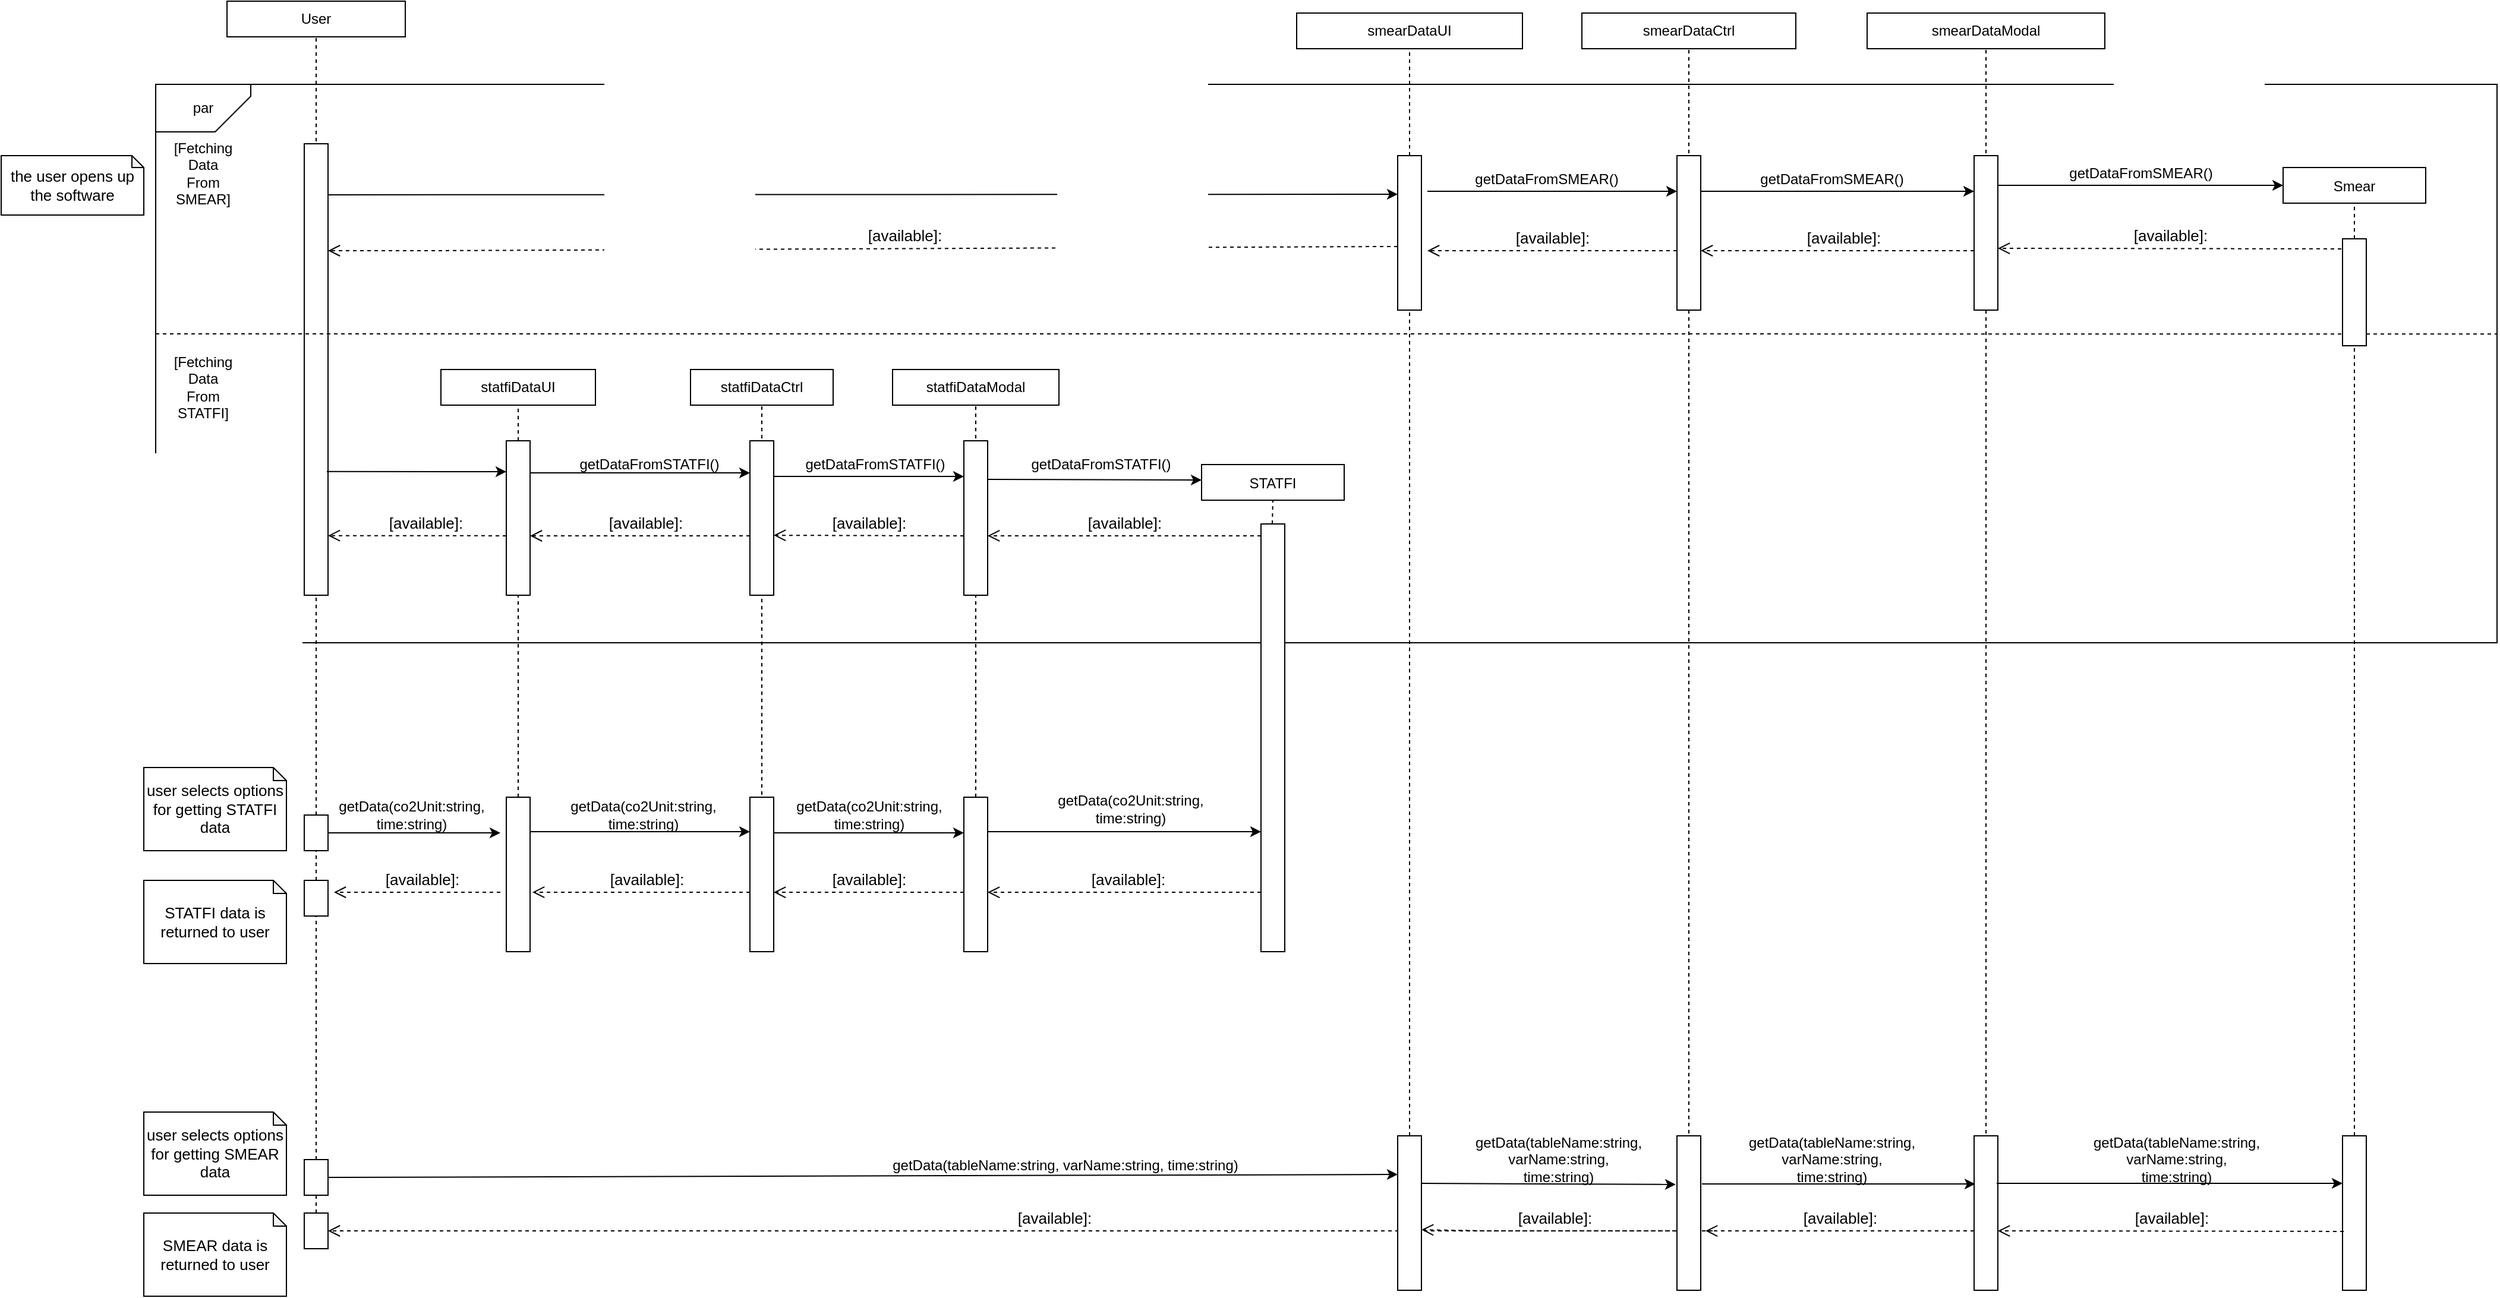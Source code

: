 <mxfile version="16.6.1" type="github">
  <diagram id="XduwSxE3LopDNXnJAMAh" name="Page-1">
    <mxGraphModel dx="1796" dy="1547" grid="1" gridSize="10" guides="1" tooltips="1" connect="1" arrows="1" fold="1" page="1" pageScale="1" pageWidth="850" pageHeight="1100" math="0" shadow="0">
      <root>
        <mxCell id="0" />
        <mxCell id="1" parent="0" />
        <mxCell id="K2plUtH_WGhE_T3_-bDJ-1" value="User" style="rounded=0;whiteSpace=wrap;html=1;" parent="1" vertex="1">
          <mxGeometry x="60" y="-260" width="150" height="30" as="geometry" />
        </mxCell>
        <mxCell id="K2plUtH_WGhE_T3_-bDJ-8" value="" style="endArrow=none;dashed=1;html=1;rounded=0;entryX=0.5;entryY=1;entryDx=0;entryDy=0;startArrow=none;" parent="1" target="K2plUtH_WGhE_T3_-bDJ-1" edge="1">
          <mxGeometry width="50" height="50" relative="1" as="geometry">
            <mxPoint x="135" y="170" as="sourcePoint" />
            <mxPoint x="360" y="240" as="targetPoint" />
          </mxGeometry>
        </mxCell>
        <mxCell id="K2plUtH_WGhE_T3_-bDJ-14" value="" style="endArrow=none;dashed=1;html=1;rounded=0;entryX=0.5;entryY=1;entryDx=0;entryDy=0;startArrow=none;" parent="1" source="K2plUtH_WGhE_T3_-bDJ-79" edge="1">
          <mxGeometry width="50" height="50" relative="1" as="geometry">
            <mxPoint x="135" y="480" as="sourcePoint" />
            <mxPoint x="135" y="190" as="targetPoint" />
          </mxGeometry>
        </mxCell>
        <mxCell id="K2plUtH_WGhE_T3_-bDJ-15" value="" style="group" parent="1" vertex="1" connectable="0">
          <mxGeometry x="220" y="-120" width="960" height="30" as="geometry" />
        </mxCell>
        <mxCell id="K2plUtH_WGhE_T3_-bDJ-16" value="" style="endArrow=classic;html=1;rounded=0;entryX=0;entryY=0.25;entryDx=0;entryDy=0;" parent="K2plUtH_WGhE_T3_-bDJ-15" edge="1" target="K2plUtH_WGhE_T3_-bDJ-10">
          <mxGeometry width="50" height="50" relative="1" as="geometry">
            <mxPoint x="-90" y="23" as="sourcePoint" />
            <mxPoint x="1072.941" y="20" as="targetPoint" />
          </mxGeometry>
        </mxCell>
        <mxCell id="K2plUtH_WGhE_T3_-bDJ-56" value="the user opens up the software" style="shape=note;whiteSpace=wrap;html=1;backgroundOutline=1;darkOpacity=0.05;fontSize=13;size=10;" parent="1" vertex="1">
          <mxGeometry x="-130" y="-130" width="120" height="50" as="geometry" />
        </mxCell>
        <mxCell id="K2plUtH_WGhE_T3_-bDJ-79" value="" style="rounded=0;whiteSpace=wrap;html=1;" parent="1" vertex="1">
          <mxGeometry x="125" y="-140" width="20" height="380" as="geometry" />
        </mxCell>
        <mxCell id="K2plUtH_WGhE_T3_-bDJ-80" value="" style="endArrow=none;dashed=1;html=1;rounded=0;entryX=0.5;entryY=1;entryDx=0;entryDy=0;startArrow=none;exitX=0.5;exitY=0;exitDx=0;exitDy=0;" parent="1" source="K2plUtH_WGhE_T3_-bDJ-121" target="K2plUtH_WGhE_T3_-bDJ-79" edge="1">
          <mxGeometry width="50" height="50" relative="1" as="geometry">
            <mxPoint x="135" y="320" as="sourcePoint" />
            <mxPoint x="135" y="190" as="targetPoint" />
          </mxGeometry>
        </mxCell>
        <mxCell id="K2plUtH_WGhE_T3_-bDJ-116" value="" style="rounded=0;whiteSpace=wrap;html=1;fillColor=none;strokeColor=default;" parent="1" vertex="1">
          <mxGeometry y="-190" width="1970" height="470" as="geometry" />
        </mxCell>
        <mxCell id="K2plUtH_WGhE_T3_-bDJ-117" value="" style="endArrow=none;dashed=1;html=1;rounded=0;entryX=1;entryY=0.447;entryDx=0;entryDy=0;entryPerimeter=0;" parent="1" target="K2plUtH_WGhE_T3_-bDJ-116" edge="1">
          <mxGeometry width="50" height="50" relative="1" as="geometry">
            <mxPoint y="20" as="sourcePoint" />
            <mxPoint x="1440" y="26" as="targetPoint" />
          </mxGeometry>
        </mxCell>
        <mxCell id="K2plUtH_WGhE_T3_-bDJ-118" value="par" style="shape=card;whiteSpace=wrap;html=1;fillColor=none;direction=west;" parent="1" vertex="1">
          <mxGeometry y="-190" width="80" height="40" as="geometry" />
        </mxCell>
        <mxCell id="K2plUtH_WGhE_T3_-bDJ-119" value="[Fetching&lt;br&gt;Data&lt;br&gt;From&lt;br&gt;SMEAR]" style="text;html=1;strokeColor=none;fillColor=none;align=center;verticalAlign=middle;whiteSpace=wrap;rounded=0;" parent="1" vertex="1">
          <mxGeometry x="10" y="-130" width="60" height="30" as="geometry" />
        </mxCell>
        <mxCell id="K2plUtH_WGhE_T3_-bDJ-120" value="[Fetching&lt;br&gt;Data&lt;br&gt;From&lt;br&gt;STATFI]" style="text;html=1;strokeColor=none;fillColor=none;align=center;verticalAlign=middle;whiteSpace=wrap;rounded=0;" parent="1" vertex="1">
          <mxGeometry x="10" y="50" width="60" height="30" as="geometry" />
        </mxCell>
        <mxCell id="K2plUtH_WGhE_T3_-bDJ-122" value="&lt;span style=&quot;font-size: 13px&quot;&gt;[available]:&lt;/span&gt;" style="html=1;verticalAlign=bottom;endArrow=open;dashed=1;endSize=8;rounded=0;exitX=0;exitY=0.588;exitDx=0;exitDy=0;exitPerimeter=0;" parent="1" edge="1" source="K2plUtH_WGhE_T3_-bDJ-10">
          <mxGeometry x="-0.077" relative="1" as="geometry">
            <mxPoint x="1040" y="-20" as="sourcePoint" />
            <mxPoint x="145" y="-50" as="targetPoint" />
            <Array as="points">
              <mxPoint x="230" y="-50" />
            </Array>
            <mxPoint as="offset" />
          </mxGeometry>
        </mxCell>
        <mxCell id="K2plUtH_WGhE_T3_-bDJ-125" value="&lt;span style=&quot;font-size: 13px&quot;&gt;[available]:&lt;/span&gt;" style="html=1;verticalAlign=bottom;endArrow=open;dashed=1;endSize=8;rounded=0;entryX=1;entryY=0.868;entryDx=0;entryDy=0;entryPerimeter=0;exitX=0;exitY=0.615;exitDx=0;exitDy=0;exitPerimeter=0;" parent="1" source="K2plUtH_WGhE_T3_-bDJ-89" edge="1" target="K2plUtH_WGhE_T3_-bDJ-79">
          <mxGeometry x="-0.095" relative="1" as="geometry">
            <mxPoint x="280" y="190" as="sourcePoint" />
            <mxPoint x="150" y="190" as="targetPoint" />
            <Array as="points" />
            <mxPoint as="offset" />
          </mxGeometry>
        </mxCell>
        <mxCell id="K2plUtH_WGhE_T3_-bDJ-184" value="user selects options for getting SMEAR data" style="shape=note;whiteSpace=wrap;html=1;backgroundOutline=1;darkOpacity=0.05;fontSize=13;size=11;" parent="1" vertex="1">
          <mxGeometry x="-10" y="675" width="120" height="70" as="geometry" />
        </mxCell>
        <mxCell id="K2plUtH_WGhE_T3_-bDJ-185" value="" style="rounded=0;whiteSpace=wrap;html=1;strokeColor=default;fillColor=none;" parent="1" vertex="1">
          <mxGeometry x="125" y="715" width="20" height="30" as="geometry" />
        </mxCell>
        <mxCell id="K2plUtH_WGhE_T3_-bDJ-186" value="getData(tableName:string, varName:string, time:string)" style="text;html=1;align=center;verticalAlign=middle;resizable=0;points=[];autosize=1;strokeColor=none;fillColor=none;" parent="1" vertex="1">
          <mxGeometry x="610" y="710" width="310" height="20" as="geometry" />
        </mxCell>
        <mxCell id="K2plUtH_WGhE_T3_-bDJ-201" value="&lt;span style=&quot;font-size: 13px&quot;&gt;[available]:&lt;/span&gt;" style="html=1;verticalAlign=bottom;endArrow=open;dashed=1;endSize=8;rounded=0;entryX=1;entryY=0.5;entryDx=0;entryDy=0;" parent="1" edge="1" target="K2plUtH_WGhE_T3_-bDJ-207">
          <mxGeometry x="-0.048" relative="1" as="geometry">
            <mxPoint x="1310" y="775" as="sourcePoint" />
            <mxPoint x="150" y="770" as="targetPoint" />
            <Array as="points" />
            <mxPoint as="offset" />
          </mxGeometry>
        </mxCell>
        <mxCell id="K2plUtH_WGhE_T3_-bDJ-206" value="" style="endArrow=classic;html=1;rounded=0;exitX=1;exitY=0.5;exitDx=0;exitDy=0;entryX=0;entryY=0.25;entryDx=0;entryDy=0;" parent="1" source="K2plUtH_WGhE_T3_-bDJ-185" edge="1" target="K2plUtH_WGhE_T3_-bDJ-198">
          <mxGeometry width="50" height="50" relative="1" as="geometry">
            <mxPoint x="440" y="730" as="sourcePoint" />
            <mxPoint x="1300" y="740" as="targetPoint" />
          </mxGeometry>
        </mxCell>
        <mxCell id="K2plUtH_WGhE_T3_-bDJ-207" value="" style="rounded=0;whiteSpace=wrap;html=1;strokeColor=default;fillColor=none;" parent="1" vertex="1">
          <mxGeometry x="125" y="760" width="20" height="30" as="geometry" />
        </mxCell>
        <mxCell id="K2plUtH_WGhE_T3_-bDJ-208" value="" style="endArrow=none;dashed=1;html=1;rounded=0;entryX=0.5;entryY=1;entryDx=0;entryDy=0;exitX=0.5;exitY=0;exitDx=0;exitDy=0;" parent="1" source="K2plUtH_WGhE_T3_-bDJ-207" target="K2plUtH_WGhE_T3_-bDJ-185" edge="1">
          <mxGeometry width="50" height="50" relative="1" as="geometry">
            <mxPoint x="420" y="820" as="sourcePoint" />
            <mxPoint x="470" y="770" as="targetPoint" />
          </mxGeometry>
        </mxCell>
        <mxCell id="K2plUtH_WGhE_T3_-bDJ-209" value="SMEAR data is returned to user" style="shape=note;whiteSpace=wrap;html=1;backgroundOutline=1;darkOpacity=0.05;fontSize=13;size=11;" parent="1" vertex="1">
          <mxGeometry x="-10" y="760" width="120" height="70" as="geometry" />
        </mxCell>
        <mxCell id="K2plUtH_WGhE_T3_-bDJ-57" value="user selects options for getting STATFI data" style="shape=note;whiteSpace=wrap;html=1;backgroundOutline=1;darkOpacity=0.05;fontSize=13;size=11;" parent="1" vertex="1">
          <mxGeometry x="-10" y="385" width="120" height="70" as="geometry" />
        </mxCell>
        <mxCell id="K2plUtH_WGhE_T3_-bDJ-121" value="" style="rounded=0;whiteSpace=wrap;html=1;strokeColor=default;fillColor=none;" parent="1" vertex="1">
          <mxGeometry x="125" y="425" width="20" height="30" as="geometry" />
        </mxCell>
        <mxCell id="K2plUtH_WGhE_T3_-bDJ-169" value="&lt;span style=&quot;font-size: 13px&quot;&gt;[available]:&lt;/span&gt;" style="html=1;verticalAlign=bottom;endArrow=open;dashed=1;endSize=8;rounded=0;" parent="1" edge="1">
          <mxGeometry x="-0.048" relative="1" as="geometry">
            <mxPoint x="290" y="490" as="sourcePoint" />
            <mxPoint x="150" y="490" as="targetPoint" />
            <Array as="points">
              <mxPoint x="223" y="490.05" />
            </Array>
            <mxPoint as="offset" />
          </mxGeometry>
        </mxCell>
        <mxCell id="K2plUtH_WGhE_T3_-bDJ-178" value="" style="endArrow=classic;html=1;rounded=0;exitX=1;exitY=0.5;exitDx=0;exitDy=0;" parent="1" source="K2plUtH_WGhE_T3_-bDJ-121" edge="1">
          <mxGeometry width="50" height="50" relative="1" as="geometry">
            <mxPoint x="440" y="450" as="sourcePoint" />
            <mxPoint x="290" y="440" as="targetPoint" />
          </mxGeometry>
        </mxCell>
        <mxCell id="K2plUtH_WGhE_T3_-bDJ-179" value="" style="rounded=0;whiteSpace=wrap;html=1;strokeColor=default;fillColor=none;" parent="1" vertex="1">
          <mxGeometry x="125" y="480" width="20" height="30" as="geometry" />
        </mxCell>
        <mxCell id="K2plUtH_WGhE_T3_-bDJ-180" value="" style="endArrow=none;dashed=1;html=1;rounded=0;entryX=0.5;entryY=1;entryDx=0;entryDy=0;exitX=0.5;exitY=0;exitDx=0;exitDy=0;" parent="1" source="K2plUtH_WGhE_T3_-bDJ-179" target="K2plUtH_WGhE_T3_-bDJ-121" edge="1">
          <mxGeometry width="50" height="50" relative="1" as="geometry">
            <mxPoint x="420" y="540" as="sourcePoint" />
            <mxPoint x="470" y="490" as="targetPoint" />
          </mxGeometry>
        </mxCell>
        <mxCell id="K2plUtH_WGhE_T3_-bDJ-181" value="STATFI data is returned to user" style="shape=note;whiteSpace=wrap;html=1;backgroundOutline=1;darkOpacity=0.05;fontSize=13;size=11;" parent="1" vertex="1">
          <mxGeometry x="-10" y="480" width="120" height="70" as="geometry" />
        </mxCell>
        <mxCell id="lmyk1vAzdVTI69mNU8-5-11" value="" style="endArrow=none;dashed=1;html=1;rounded=0;exitX=0.5;exitY=0;exitDx=0;exitDy=0;" edge="1" parent="1" source="lmyk1vAzdVTI69mNU8-5-10">
          <mxGeometry width="50" height="50" relative="1" as="geometry">
            <mxPoint x="2070" y="370" as="sourcePoint" />
            <mxPoint x="1850" y="30" as="targetPoint" />
          </mxGeometry>
        </mxCell>
        <mxCell id="K2plUtH_WGhE_T3_-bDJ-193" value="" style="endArrow=none;dashed=1;html=1;rounded=0;exitX=0.5;exitY=1;exitDx=0;exitDy=0;entryX=0.5;entryY=1;entryDx=0;entryDy=0;" parent="1" source="K2plUtH_WGhE_T3_-bDJ-194" target="K2plUtH_WGhE_T3_-bDJ-12" edge="1">
          <mxGeometry width="50" height="50" relative="1" as="geometry">
            <mxPoint x="1550" y="1140" as="sourcePoint" />
            <mxPoint x="1540" y="180" as="targetPoint" />
          </mxGeometry>
        </mxCell>
        <mxCell id="lmyk1vAzdVTI69mNU8-5-14" value="" style="endArrow=none;dashed=1;html=1;rounded=0;entryX=0.5;entryY=1;entryDx=0;entryDy=0;exitX=0.5;exitY=0;exitDx=0;exitDy=0;" edge="1" parent="1" source="K2plUtH_WGhE_T3_-bDJ-185" target="K2plUtH_WGhE_T3_-bDJ-179">
          <mxGeometry width="50" height="50" relative="1" as="geometry">
            <mxPoint x="360" y="670" as="sourcePoint" />
            <mxPoint x="410" y="620" as="targetPoint" />
          </mxGeometry>
        </mxCell>
        <mxCell id="K2plUtH_WGhE_T3_-bDJ-197" value="" style="endArrow=none;dashed=1;html=1;rounded=0;startArrow=none;entryX=0.5;entryY=1;entryDx=0;entryDy=0;" parent="1" source="K2plUtH_WGhE_T3_-bDJ-198" target="K2plUtH_WGhE_T3_-bDJ-10" edge="1">
          <mxGeometry width="50" height="50" relative="1" as="geometry">
            <mxPoint x="1315" y="1320" as="sourcePoint" />
            <mxPoint x="1320" y="30" as="targetPoint" />
          </mxGeometry>
        </mxCell>
        <mxCell id="K2plUtH_WGhE_T3_-bDJ-189" value="" style="endArrow=none;dashed=1;html=1;rounded=0;exitX=0.5;exitY=1;exitDx=0;exitDy=0;entryX=0.5;entryY=1;entryDx=0;entryDy=0;" parent="1" source="K2plUtH_WGhE_T3_-bDJ-190" target="K2plUtH_WGhE_T3_-bDJ-21" edge="1">
          <mxGeometry width="50" height="50" relative="1" as="geometry">
            <mxPoint x="1800" y="1210" as="sourcePoint" />
            <mxPoint x="1800" y="140" as="targetPoint" />
          </mxGeometry>
        </mxCell>
        <mxCell id="K2plUtH_WGhE_T3_-bDJ-103" value="" style="endArrow=classic;html=1;rounded=0;entryX=0;entryY=0.2;entryDx=0;entryDy=0;entryPerimeter=0;exitX=0.95;exitY=0.726;exitDx=0;exitDy=0;exitPerimeter=0;" parent="1" edge="1" target="K2plUtH_WGhE_T3_-bDJ-89" source="K2plUtH_WGhE_T3_-bDJ-79">
          <mxGeometry width="50" height="50" relative="1" as="geometry">
            <mxPoint x="150" y="137" as="sourcePoint" />
            <mxPoint x="290" y="140" as="targetPoint" />
          </mxGeometry>
        </mxCell>
        <mxCell id="K2plUtH_WGhE_T3_-bDJ-115" value="&lt;span style=&quot;font-size: 13px&quot;&gt;[available]:&lt;/span&gt;" style="html=1;verticalAlign=bottom;endArrow=open;dashed=1;endSize=8;rounded=0;entryX=1;entryY=0.615;entryDx=0;entryDy=0;entryPerimeter=0;" parent="1" edge="1" target="K2plUtH_WGhE_T3_-bDJ-93">
          <mxGeometry relative="1" as="geometry">
            <mxPoint x="930" y="190" as="sourcePoint" />
            <mxPoint x="850" y="190.0" as="targetPoint" />
            <Array as="points">
              <mxPoint x="880" y="190" />
            </Array>
          </mxGeometry>
        </mxCell>
        <mxCell id="K2plUtH_WGhE_T3_-bDJ-145" value="&lt;span style=&quot;font-size: 13px&quot;&gt;[available]:&lt;/span&gt;" style="html=1;verticalAlign=bottom;endArrow=open;dashed=1;endSize=8;rounded=0;entryX=1.1;entryY=0.615;entryDx=0;entryDy=0;entryPerimeter=0;" parent="1" target="K2plUtH_WGhE_T3_-bDJ-134" edge="1">
          <mxGeometry x="-0.048" relative="1" as="geometry">
            <mxPoint x="500" y="490" as="sourcePoint" />
            <mxPoint x="360" y="490" as="targetPoint" />
            <Array as="points">
              <mxPoint x="460" y="490" />
            </Array>
            <mxPoint as="offset" />
          </mxGeometry>
        </mxCell>
        <mxCell id="K2plUtH_WGhE_T3_-bDJ-167" value="&lt;span style=&quot;font-size: 13px&quot;&gt;[available]:&lt;/span&gt;" style="html=1;verticalAlign=bottom;endArrow=open;dashed=1;endSize=8;rounded=0;entryX=1.1;entryY=0.615;entryDx=0;entryDy=0;entryPerimeter=0;" parent="1" edge="1">
          <mxGeometry relative="1" as="geometry">
            <mxPoint x="680" y="490" as="sourcePoint" />
            <mxPoint x="520" y="490.0" as="targetPoint" />
            <Array as="points">
              <mxPoint x="583" y="490.05" />
            </Array>
            <mxPoint as="offset" />
          </mxGeometry>
        </mxCell>
        <mxCell id="K2plUtH_WGhE_T3_-bDJ-111" value="" style="endArrow=classic;html=1;rounded=0;fontSize=13;exitX=1;exitY=0.25;exitDx=0;exitDy=0;" parent="1" edge="1" source="K2plUtH_WGhE_T3_-bDJ-93">
          <mxGeometry width="50" height="50" relative="1" as="geometry">
            <mxPoint x="900" y="135" as="sourcePoint" />
            <mxPoint x="880" y="143" as="targetPoint" />
          </mxGeometry>
        </mxCell>
        <mxCell id="K2plUtH_WGhE_T3_-bDJ-99" value="" style="endArrow=classic;html=1;rounded=0;" parent="1" edge="1">
          <mxGeometry width="50" height="50" relative="1" as="geometry">
            <mxPoint x="520" y="140" as="sourcePoint" />
            <mxPoint x="680" y="140" as="targetPoint" />
            <Array as="points" />
          </mxGeometry>
        </mxCell>
        <mxCell id="K2plUtH_WGhE_T3_-bDJ-100" value="&lt;span style=&quot;font-size: 13px&quot;&gt;[available]:&lt;/span&gt;" style="html=1;verticalAlign=bottom;endArrow=open;dashed=1;endSize=8;rounded=0;entryX=1;entryY=0.612;entryDx=0;entryDy=0;entryPerimeter=0;" parent="1" edge="1" target="K2plUtH_WGhE_T3_-bDJ-91">
          <mxGeometry relative="1" as="geometry">
            <mxPoint x="680" y="190" as="sourcePoint" />
            <mxPoint x="650" y="190" as="targetPoint" />
            <Array as="points" />
            <mxPoint as="offset" />
          </mxGeometry>
        </mxCell>
        <mxCell id="K2plUtH_WGhE_T3_-bDJ-95" value="" style="endArrow=classic;html=1;rounded=0;exitX=0.95;exitY=0.208;exitDx=0;exitDy=0;exitPerimeter=0;" parent="1" edge="1" source="K2plUtH_WGhE_T3_-bDJ-89">
          <mxGeometry width="50" height="50" relative="1" as="geometry">
            <mxPoint x="400" y="140" as="sourcePoint" />
            <mxPoint x="500" y="137" as="targetPoint" />
            <Array as="points" />
          </mxGeometry>
        </mxCell>
        <mxCell id="K2plUtH_WGhE_T3_-bDJ-96" value="getDataFromSTATFI()" style="text;html=1;align=center;verticalAlign=middle;resizable=0;points=[];autosize=1;strokeColor=none;fillColor=none;" parent="1" vertex="1">
          <mxGeometry x="350" y="120" width="130" height="20" as="geometry" />
        </mxCell>
        <mxCell id="K2plUtH_WGhE_T3_-bDJ-150" value="getData(co2Unit:string,&lt;br&gt;time:string)" style="text;html=1;align=center;verticalAlign=middle;resizable=0;points=[];autosize=1;strokeColor=none;fillColor=none;" parent="1" vertex="1">
          <mxGeometry x="145" y="410" width="140" height="30" as="geometry" />
        </mxCell>
        <mxCell id="K2plUtH_WGhE_T3_-bDJ-85" value="statfiDataUI" style="rounded=0;whiteSpace=wrap;html=1;" parent="1" vertex="1">
          <mxGeometry x="240" y="50" width="130" height="30" as="geometry" />
        </mxCell>
        <mxCell id="K2plUtH_WGhE_T3_-bDJ-88" value="" style="endArrow=none;dashed=1;html=1;rounded=0;entryX=0.5;entryY=1;entryDx=0;entryDy=0;startArrow=none;" parent="1" source="K2plUtH_WGhE_T3_-bDJ-89" target="K2plUtH_WGhE_T3_-bDJ-85" edge="1">
          <mxGeometry width="50" height="50" relative="1" as="geometry">
            <mxPoint x="305" y="730" as="sourcePoint" />
            <mxPoint x="310" y="490" as="targetPoint" />
          </mxGeometry>
        </mxCell>
        <mxCell id="K2plUtH_WGhE_T3_-bDJ-89" value="" style="rounded=0;whiteSpace=wrap;html=1;" parent="1" vertex="1">
          <mxGeometry x="295" y="110" width="20" height="130" as="geometry" />
        </mxCell>
        <mxCell id="K2plUtH_WGhE_T3_-bDJ-133" value="" style="endArrow=none;dashed=1;html=1;rounded=0;startArrow=none;" parent="1" source="K2plUtH_WGhE_T3_-bDJ-134" edge="1">
          <mxGeometry width="50" height="50" relative="1" as="geometry">
            <mxPoint x="305" y="1030" as="sourcePoint" />
            <mxPoint x="305" y="240" as="targetPoint" />
          </mxGeometry>
        </mxCell>
        <mxCell id="K2plUtH_WGhE_T3_-bDJ-134" value="" style="rounded=0;whiteSpace=wrap;html=1;" parent="1" vertex="1">
          <mxGeometry x="295" y="410" width="20" height="130" as="geometry" />
        </mxCell>
        <mxCell id="K2plUtH_WGhE_T3_-bDJ-97" value="&lt;span style=&quot;font-size: 13px&quot;&gt;[available]:&lt;/span&gt;" style="html=1;verticalAlign=bottom;endArrow=open;dashed=1;endSize=8;rounded=0;" parent="1" edge="1">
          <mxGeometry x="-0.048" relative="1" as="geometry">
            <mxPoint x="500" y="190" as="sourcePoint" />
            <mxPoint x="315" y="190" as="targetPoint" />
            <Array as="points">
              <mxPoint x="415" y="190" />
            </Array>
            <mxPoint as="offset" />
          </mxGeometry>
        </mxCell>
        <mxCell id="K2plUtH_WGhE_T3_-bDJ-143" value="" style="endArrow=classic;html=1;rounded=0;" parent="1" edge="1">
          <mxGeometry width="50" height="50" relative="1" as="geometry">
            <mxPoint x="315" y="439" as="sourcePoint" />
            <mxPoint x="500" y="439" as="targetPoint" />
            <Array as="points" />
          </mxGeometry>
        </mxCell>
        <mxCell id="K2plUtH_WGhE_T3_-bDJ-171" value="getData(co2Unit:string,&lt;br&gt;time:string)" style="text;html=1;align=center;verticalAlign=middle;resizable=0;points=[];autosize=1;strokeColor=none;fillColor=none;" parent="1" vertex="1">
          <mxGeometry x="340" y="410" width="140" height="30" as="geometry" />
        </mxCell>
        <mxCell id="K2plUtH_WGhE_T3_-bDJ-135" value="" style="endArrow=none;dashed=1;html=1;rounded=0;exitX=0.5;exitY=1;exitDx=0;exitDy=0;" parent="1" source="K2plUtH_WGhE_T3_-bDJ-136" edge="1">
          <mxGeometry width="50" height="50" relative="1" as="geometry">
            <mxPoint x="510" y="850" as="sourcePoint" />
            <mxPoint x="510" y="240" as="targetPoint" />
          </mxGeometry>
        </mxCell>
        <mxCell id="K2plUtH_WGhE_T3_-bDJ-136" value="" style="rounded=0;whiteSpace=wrap;html=1;" parent="1" vertex="1">
          <mxGeometry x="500" y="410" width="20" height="130" as="geometry" />
        </mxCell>
        <mxCell id="K2plUtH_WGhE_T3_-bDJ-172" value="getData(co2Unit:string,&lt;br&gt;time:string)" style="text;html=1;align=center;verticalAlign=middle;resizable=0;points=[];autosize=1;strokeColor=none;fillColor=none;" parent="1" vertex="1">
          <mxGeometry x="530" y="410" width="140" height="30" as="geometry" />
        </mxCell>
        <mxCell id="K2plUtH_WGhE_T3_-bDJ-157" value="" style="endArrow=classic;html=1;rounded=0;" parent="1" edge="1">
          <mxGeometry width="50" height="50" relative="1" as="geometry">
            <mxPoint x="520" y="440" as="sourcePoint" />
            <mxPoint x="680" y="440" as="targetPoint" />
            <Array as="points" />
          </mxGeometry>
        </mxCell>
        <mxCell id="K2plUtH_WGhE_T3_-bDJ-112" value="getDataFromSTATFI()" style="text;html=1;align=center;verticalAlign=middle;resizable=0;points=[];autosize=1;strokeColor=none;fillColor=none;" parent="1" vertex="1">
          <mxGeometry x="730" y="120" width="130" height="20" as="geometry" />
        </mxCell>
        <mxCell id="K2plUtH_WGhE_T3_-bDJ-138" value="" style="rounded=0;whiteSpace=wrap;html=1;" parent="1" vertex="1">
          <mxGeometry x="680" y="410" width="20" height="130" as="geometry" />
        </mxCell>
        <mxCell id="K2plUtH_WGhE_T3_-bDJ-87" value="statfiDataModal" style="rounded=0;whiteSpace=wrap;html=1;" parent="1" vertex="1">
          <mxGeometry x="620" y="50" width="140" height="30" as="geometry" />
        </mxCell>
        <mxCell id="K2plUtH_WGhE_T3_-bDJ-92" value="" style="endArrow=none;dashed=1;html=1;rounded=0;entryX=0.5;entryY=1;entryDx=0;entryDy=0;exitX=0.5;exitY=1;exitDx=0;exitDy=0;" parent="1" source="K2plUtH_WGhE_T3_-bDJ-93" target="K2plUtH_WGhE_T3_-bDJ-87" edge="1">
          <mxGeometry width="50" height="50" relative="1" as="geometry">
            <mxPoint x="690" y="620" as="sourcePoint" />
            <mxPoint x="650" y="490" as="targetPoint" />
          </mxGeometry>
        </mxCell>
        <mxCell id="K2plUtH_WGhE_T3_-bDJ-93" value="" style="rounded=0;whiteSpace=wrap;html=1;" parent="1" vertex="1">
          <mxGeometry x="680" y="110" width="20" height="130" as="geometry" />
        </mxCell>
        <mxCell id="K2plUtH_WGhE_T3_-bDJ-137" value="" style="endArrow=none;dashed=1;html=1;rounded=0;entryX=0.5;entryY=1;entryDx=0;entryDy=0;" parent="1" target="K2plUtH_WGhE_T3_-bDJ-93" edge="1">
          <mxGeometry width="50" height="50" relative="1" as="geometry">
            <mxPoint x="690" y="410" as="sourcePoint" />
            <mxPoint x="690" y="380" as="targetPoint" />
          </mxGeometry>
        </mxCell>
        <mxCell id="K2plUtH_WGhE_T3_-bDJ-86" value="statfiDataCtrl" style="rounded=0;whiteSpace=wrap;html=1;" parent="1" vertex="1">
          <mxGeometry x="450" y="50" width="120" height="30" as="geometry" />
        </mxCell>
        <mxCell id="K2plUtH_WGhE_T3_-bDJ-90" value="" style="endArrow=none;dashed=1;html=1;rounded=0;entryX=0.5;entryY=1;entryDx=0;entryDy=0;exitX=0.5;exitY=1;exitDx=0;exitDy=0;" parent="1" source="K2plUtH_WGhE_T3_-bDJ-91" target="K2plUtH_WGhE_T3_-bDJ-86" edge="1">
          <mxGeometry width="50" height="50" relative="1" as="geometry">
            <mxPoint x="510" y="550" as="sourcePoint" />
            <mxPoint x="280" y="490" as="targetPoint" />
          </mxGeometry>
        </mxCell>
        <mxCell id="K2plUtH_WGhE_T3_-bDJ-91" value="" style="rounded=0;whiteSpace=wrap;html=1;" parent="1" vertex="1">
          <mxGeometry x="500" y="110" width="20" height="130" as="geometry" />
        </mxCell>
        <mxCell id="K2plUtH_WGhE_T3_-bDJ-101" value="getDataFromSTATFI()" style="text;html=1;align=center;verticalAlign=middle;resizable=0;points=[];autosize=1;strokeColor=none;fillColor=none;" parent="1" vertex="1">
          <mxGeometry x="540" y="120" width="130" height="20" as="geometry" />
        </mxCell>
        <mxCell id="lmyk1vAzdVTI69mNU8-5-20" value="" style="group" vertex="1" connectable="0" parent="1">
          <mxGeometry x="700" y="130" width="300" height="410" as="geometry" />
        </mxCell>
        <mxCell id="K2plUtH_WGhE_T3_-bDJ-173" value="getData(co2Unit:string,&lt;br&gt;time:string)" style="text;html=1;align=center;verticalAlign=middle;resizable=0;points=[];autosize=1;strokeColor=none;fillColor=none;" parent="lmyk1vAzdVTI69mNU8-5-20" vertex="1">
          <mxGeometry x="50" y="275" width="140" height="30" as="geometry" />
        </mxCell>
        <mxCell id="K2plUtH_WGhE_T3_-bDJ-163" value="" style="endArrow=classic;html=1;rounded=0;" parent="lmyk1vAzdVTI69mNU8-5-20" edge="1">
          <mxGeometry width="50" height="50" relative="1" as="geometry">
            <mxPoint y="309" as="sourcePoint" />
            <mxPoint x="230" y="309" as="targetPoint" />
            <Array as="points" />
          </mxGeometry>
        </mxCell>
        <mxCell id="K2plUtH_WGhE_T3_-bDJ-168" value="&lt;span style=&quot;font-size: 13px&quot;&gt;[available]:&lt;/span&gt;" style="html=1;verticalAlign=bottom;endArrow=open;dashed=1;endSize=8;rounded=0;entryX=1.1;entryY=0.615;entryDx=0;entryDy=0;entryPerimeter=0;" parent="lmyk1vAzdVTI69mNU8-5-20" edge="1">
          <mxGeometry x="-0.024" relative="1" as="geometry">
            <mxPoint x="230" y="360" as="sourcePoint" />
            <mxPoint y="360" as="targetPoint" />
            <Array as="points">
              <mxPoint x="63" y="360.05" />
            </Array>
            <mxPoint as="offset" />
          </mxGeometry>
        </mxCell>
        <mxCell id="K2plUtH_WGhE_T3_-bDJ-107" value="&lt;span style=&quot;font-size: 12px&quot;&gt;STATFI&lt;/span&gt;" style="rounded=0;whiteSpace=wrap;html=1;fontSize=13;" parent="lmyk1vAzdVTI69mNU8-5-20" vertex="1">
          <mxGeometry x="180" width="120" height="30" as="geometry" />
        </mxCell>
        <mxCell id="K2plUtH_WGhE_T3_-bDJ-109" value="" style="rounded=0;whiteSpace=wrap;html=1;fontSize=14;" parent="lmyk1vAzdVTI69mNU8-5-20" vertex="1">
          <mxGeometry x="230" y="50" width="20" height="360" as="geometry" />
        </mxCell>
        <mxCell id="K2plUtH_WGhE_T3_-bDJ-110" value="" style="endArrow=none;dashed=1;html=1;rounded=0;fontSize=14;startArrow=none;" parent="lmyk1vAzdVTI69mNU8-5-20" edge="1">
          <mxGeometry width="50" height="50" relative="1" as="geometry">
            <mxPoint x="239.5" y="50" as="sourcePoint" />
            <mxPoint x="240" y="30" as="targetPoint" />
          </mxGeometry>
        </mxCell>
        <mxCell id="lmyk1vAzdVTI69mNU8-5-21" value="" style="group" vertex="1" connectable="0" parent="1">
          <mxGeometry x="960" y="-250" width="950" height="280" as="geometry" />
        </mxCell>
        <mxCell id="K2plUtH_WGhE_T3_-bDJ-27" value="" style="endArrow=classic;html=1;rounded=0;fontSize=13;entryX=0;entryY=0.5;entryDx=0;entryDy=0;" parent="lmyk1vAzdVTI69mNU8-5-21" target="K2plUtH_WGhE_T3_-bDJ-26" edge="1">
          <mxGeometry width="50" height="50" relative="1" as="geometry">
            <mxPoint x="590" y="145" as="sourcePoint" />
            <mxPoint x="780" y="145" as="targetPoint" />
          </mxGeometry>
        </mxCell>
        <mxCell id="K2plUtH_WGhE_T3_-bDJ-32" value="&lt;span style=&quot;font-size: 13px&quot;&gt;[available]:&lt;/span&gt;" style="html=1;verticalAlign=bottom;endArrow=open;dashed=1;endSize=8;rounded=0;exitX=-0.05;exitY=0.094;exitDx=0;exitDy=0;exitPerimeter=0;" parent="lmyk1vAzdVTI69mNU8-5-21" source="K2plUtH_WGhE_T3_-bDJ-30" edge="1">
          <mxGeometry relative="1" as="geometry">
            <mxPoint x="-190" y="510" as="sourcePoint" />
            <mxPoint x="590" y="198" as="targetPoint" />
            <Array as="points" />
          </mxGeometry>
        </mxCell>
        <mxCell id="K2plUtH_WGhE_T3_-bDJ-78" value="getDataFromSMEAR()" style="text;html=1;align=center;verticalAlign=middle;resizable=0;points=[];autosize=1;strokeColor=none;fillColor=none;" parent="lmyk1vAzdVTI69mNU8-5-21" vertex="1">
          <mxGeometry x="640" y="125" width="140" height="20" as="geometry" />
        </mxCell>
        <mxCell id="lmyk1vAzdVTI69mNU8-5-1" value="" style="group" vertex="1" connectable="0" parent="lmyk1vAzdVTI69mNU8-5-21">
          <mxGeometry width="680" height="250" as="geometry" />
        </mxCell>
        <mxCell id="K2plUtH_WGhE_T3_-bDJ-2" value="smearDataUI" style="rounded=0;whiteSpace=wrap;html=1;" parent="lmyk1vAzdVTI69mNU8-5-1" vertex="1">
          <mxGeometry width="190" height="30" as="geometry" />
        </mxCell>
        <mxCell id="K2plUtH_WGhE_T3_-bDJ-3" value="smearDataCtrl" style="rounded=0;whiteSpace=wrap;html=1;" parent="lmyk1vAzdVTI69mNU8-5-1" vertex="1">
          <mxGeometry x="240" width="180" height="30" as="geometry" />
        </mxCell>
        <mxCell id="K2plUtH_WGhE_T3_-bDJ-4" value="smearDataModal" style="rounded=0;whiteSpace=wrap;html=1;" parent="lmyk1vAzdVTI69mNU8-5-1" vertex="1">
          <mxGeometry x="480" width="200" height="30" as="geometry" />
        </mxCell>
        <mxCell id="K2plUtH_WGhE_T3_-bDJ-9" value="" style="endArrow=none;dashed=1;html=1;rounded=0;entryX=0.5;entryY=1;entryDx=0;entryDy=0;startArrow=none;" parent="lmyk1vAzdVTI69mNU8-5-1" source="K2plUtH_WGhE_T3_-bDJ-10" target="K2plUtH_WGhE_T3_-bDJ-2" edge="1">
          <mxGeometry width="50" height="50" relative="1" as="geometry">
            <mxPoint x="95" y="740" as="sourcePoint" />
            <mxPoint x="100" y="500" as="targetPoint" />
          </mxGeometry>
        </mxCell>
        <mxCell id="K2plUtH_WGhE_T3_-bDJ-10" value="" style="rounded=0;whiteSpace=wrap;html=1;" parent="lmyk1vAzdVTI69mNU8-5-1" vertex="1">
          <mxGeometry x="85" y="120" width="20" height="130" as="geometry" />
        </mxCell>
        <mxCell id="K2plUtH_WGhE_T3_-bDJ-11" value="" style="endArrow=none;dashed=1;html=1;rounded=0;entryX=0.5;entryY=1;entryDx=0;entryDy=0;exitX=0.5;exitY=1;exitDx=0;exitDy=0;" parent="lmyk1vAzdVTI69mNU8-5-1" source="K2plUtH_WGhE_T3_-bDJ-12" target="K2plUtH_WGhE_T3_-bDJ-3" edge="1">
          <mxGeometry width="50" height="50" relative="1" as="geometry">
            <mxPoint x="330" y="560" as="sourcePoint" />
            <mxPoint x="100" y="500" as="targetPoint" />
          </mxGeometry>
        </mxCell>
        <mxCell id="K2plUtH_WGhE_T3_-bDJ-12" value="" style="rounded=0;whiteSpace=wrap;html=1;" parent="lmyk1vAzdVTI69mNU8-5-1" vertex="1">
          <mxGeometry x="320" y="120" width="20" height="130" as="geometry" />
        </mxCell>
        <mxCell id="K2plUtH_WGhE_T3_-bDJ-20" value="" style="endArrow=none;dashed=1;html=1;rounded=0;entryX=0.5;entryY=1;entryDx=0;entryDy=0;exitX=0.5;exitY=1;exitDx=0;exitDy=0;" parent="lmyk1vAzdVTI69mNU8-5-1" source="K2plUtH_WGhE_T3_-bDJ-21" target="K2plUtH_WGhE_T3_-bDJ-4" edge="1">
          <mxGeometry width="50" height="50" relative="1" as="geometry">
            <mxPoint x="580" y="630" as="sourcePoint" />
            <mxPoint x="540" y="500" as="targetPoint" />
          </mxGeometry>
        </mxCell>
        <mxCell id="K2plUtH_WGhE_T3_-bDJ-21" value="" style="rounded=0;whiteSpace=wrap;html=1;" parent="lmyk1vAzdVTI69mNU8-5-1" vertex="1">
          <mxGeometry x="570" y="120" width="20" height="130" as="geometry" />
        </mxCell>
        <mxCell id="K2plUtH_WGhE_T3_-bDJ-82" value="" style="group" parent="lmyk1vAzdVTI69mNU8-5-1" vertex="1" connectable="0">
          <mxGeometry x="340" y="130" width="230" height="70" as="geometry" />
        </mxCell>
        <mxCell id="K2plUtH_WGhE_T3_-bDJ-22" value="" style="endArrow=classic;html=1;rounded=0;" parent="K2plUtH_WGhE_T3_-bDJ-82" edge="1">
          <mxGeometry width="50" height="50" relative="1" as="geometry">
            <mxPoint y="20" as="sourcePoint" />
            <mxPoint x="230" y="20" as="targetPoint" />
            <Array as="points" />
          </mxGeometry>
        </mxCell>
        <mxCell id="K2plUtH_WGhE_T3_-bDJ-24" value="&lt;span style=&quot;font-size: 13px&quot;&gt;[available]:&lt;/span&gt;" style="html=1;verticalAlign=bottom;endArrow=open;dashed=1;endSize=8;rounded=0;" parent="K2plUtH_WGhE_T3_-bDJ-82" edge="1">
          <mxGeometry x="-0.043" relative="1" as="geometry">
            <mxPoint x="230" y="70" as="sourcePoint" />
            <mxPoint y="70" as="targetPoint" />
            <Array as="points">
              <mxPoint x="130" y="70" />
            </Array>
            <mxPoint as="offset" />
          </mxGeometry>
        </mxCell>
        <mxCell id="K2plUtH_WGhE_T3_-bDJ-77" value="getDataFromSMEAR()" style="text;html=1;align=center;verticalAlign=middle;resizable=0;points=[];autosize=1;strokeColor=none;fillColor=none;" parent="K2plUtH_WGhE_T3_-bDJ-82" vertex="1">
          <mxGeometry x="40" width="140" height="20" as="geometry" />
        </mxCell>
        <mxCell id="K2plUtH_WGhE_T3_-bDJ-18" value="" style="endArrow=classic;html=1;rounded=0;" parent="lmyk1vAzdVTI69mNU8-5-1" edge="1">
          <mxGeometry width="50" height="50" relative="1" as="geometry">
            <mxPoint x="110" y="150" as="sourcePoint" />
            <mxPoint x="320" y="150" as="targetPoint" />
            <Array as="points" />
          </mxGeometry>
        </mxCell>
        <mxCell id="K2plUtH_WGhE_T3_-bDJ-19" value="getDataFromSMEAR()" style="text;html=1;align=center;verticalAlign=middle;resizable=0;points=[];autosize=1;strokeColor=none;fillColor=none;" parent="lmyk1vAzdVTI69mNU8-5-1" vertex="1">
          <mxGeometry x="140" y="130" width="140" height="20" as="geometry" />
        </mxCell>
        <mxCell id="K2plUtH_WGhE_T3_-bDJ-25" value="&lt;span style=&quot;font-size: 13px&quot;&gt;[available]:&lt;/span&gt;" style="html=1;verticalAlign=bottom;endArrow=open;dashed=1;endSize=8;rounded=0;" parent="lmyk1vAzdVTI69mNU8-5-1" edge="1">
          <mxGeometry relative="1" as="geometry">
            <mxPoint x="320" y="200" as="sourcePoint" />
            <mxPoint x="110" y="200" as="targetPoint" />
            <Array as="points">
              <mxPoint x="210" y="200" />
            </Array>
          </mxGeometry>
        </mxCell>
        <mxCell id="K2plUtH_WGhE_T3_-bDJ-30" value="" style="rounded=0;whiteSpace=wrap;html=1;fontSize=14;" parent="lmyk1vAzdVTI69mNU8-5-21" vertex="1">
          <mxGeometry x="880" y="190" width="20" height="90" as="geometry" />
        </mxCell>
        <mxCell id="K2plUtH_WGhE_T3_-bDJ-31" value="" style="endArrow=none;dashed=1;html=1;rounded=0;fontSize=14;entryX=0.5;entryY=1;entryDx=0;entryDy=0;exitX=0.5;exitY=1;exitDx=0;exitDy=0;" parent="lmyk1vAzdVTI69mNU8-5-21" source="K2plUtH_WGhE_T3_-bDJ-30" target="K2plUtH_WGhE_T3_-bDJ-30" edge="1">
          <mxGeometry width="50" height="50" relative="1" as="geometry">
            <mxPoint x="220" y="770" as="sourcePoint" />
            <mxPoint x="220" y="480" as="targetPoint" />
          </mxGeometry>
        </mxCell>
        <mxCell id="K2plUtH_WGhE_T3_-bDJ-29" value="" style="endArrow=none;dashed=1;html=1;rounded=0;fontSize=14;entryX=0.5;entryY=1;entryDx=0;entryDy=0;startArrow=none;" parent="lmyk1vAzdVTI69mNU8-5-21" source="K2plUtH_WGhE_T3_-bDJ-30" target="K2plUtH_WGhE_T3_-bDJ-26" edge="1">
          <mxGeometry width="50" height="50" relative="1" as="geometry">
            <mxPoint x="2260" y="640" as="sourcePoint" />
            <mxPoint x="2060" y="370" as="targetPoint" />
          </mxGeometry>
        </mxCell>
        <mxCell id="K2plUtH_WGhE_T3_-bDJ-26" value="&lt;span style=&quot;font-size: 12px&quot;&gt;Smear&lt;/span&gt;" style="rounded=0;whiteSpace=wrap;html=1;fontSize=13;" parent="lmyk1vAzdVTI69mNU8-5-21" vertex="1">
          <mxGeometry x="830" y="130" width="120" height="30" as="geometry" />
        </mxCell>
        <mxCell id="lmyk1vAzdVTI69mNU8-5-22" value="" style="group" vertex="1" connectable="0" parent="1">
          <mxGeometry x="1045" y="690" width="815" height="135" as="geometry" />
        </mxCell>
        <mxCell id="K2plUtH_WGhE_T3_-bDJ-210" value="getData(tableName:string,&lt;br&gt;varName:string,&lt;br&gt;time:string)" style="text;html=1;align=center;verticalAlign=middle;resizable=0;points=[];autosize=1;strokeColor=none;fillColor=none;" parent="lmyk1vAzdVTI69mNU8-5-22" vertex="1">
          <mxGeometry x="575" width="160" height="50" as="geometry" />
        </mxCell>
        <mxCell id="lmyk1vAzdVTI69mNU8-5-10" value="" style="rounded=0;whiteSpace=wrap;html=1;" vertex="1" parent="lmyk1vAzdVTI69mNU8-5-22">
          <mxGeometry x="795" y="5" width="20" height="130" as="geometry" />
        </mxCell>
        <mxCell id="K2plUtH_WGhE_T3_-bDJ-200" value="&lt;span style=&quot;font-size: 13px&quot;&gt;[available]:&lt;/span&gt;" style="html=1;verticalAlign=bottom;endArrow=open;dashed=1;endSize=8;rounded=0;entryX=1.1;entryY=0.615;entryDx=0;entryDy=0;entryPerimeter=0;" parent="lmyk1vAzdVTI69mNU8-5-22" edge="1">
          <mxGeometry relative="1" as="geometry">
            <mxPoint x="485" y="85" as="sourcePoint" />
            <mxPoint x="259" y="85.0" as="targetPoint" />
            <Array as="points">
              <mxPoint x="322" y="85.05" />
            </Array>
            <mxPoint as="offset" />
          </mxGeometry>
        </mxCell>
        <mxCell id="K2plUtH_WGhE_T3_-bDJ-205" value="getData(tableName:string,&lt;br&gt;varName:string,&lt;br&gt;time:string)" style="text;html=1;align=center;verticalAlign=middle;resizable=0;points=[];autosize=1;strokeColor=none;fillColor=none;" parent="lmyk1vAzdVTI69mNU8-5-22" vertex="1">
          <mxGeometry x="285" width="160" height="50" as="geometry" />
        </mxCell>
        <mxCell id="K2plUtH_WGhE_T3_-bDJ-194" value="" style="rounded=0;whiteSpace=wrap;html=1;" parent="lmyk1vAzdVTI69mNU8-5-22" vertex="1">
          <mxGeometry x="235" y="5" width="20" height="130" as="geometry" />
        </mxCell>
        <mxCell id="K2plUtH_WGhE_T3_-bDJ-202" value="" style="endArrow=classic;html=1;rounded=0;entryX=-0.05;entryY=0.315;entryDx=0;entryDy=0;entryPerimeter=0;exitX=1;exitY=0.308;exitDx=0;exitDy=0;exitPerimeter=0;" parent="lmyk1vAzdVTI69mNU8-5-22" edge="1" target="K2plUtH_WGhE_T3_-bDJ-194" source="K2plUtH_WGhE_T3_-bDJ-198">
          <mxGeometry width="50" height="50" relative="1" as="geometry">
            <mxPoint x="-65" y="34" as="sourcePoint" />
            <mxPoint x="265" y="34" as="targetPoint" />
            <Array as="points" />
          </mxGeometry>
        </mxCell>
        <mxCell id="K2plUtH_WGhE_T3_-bDJ-203" value="getData(tableName:string,&lt;br&gt;varName:string,&lt;br&gt;time:string)" style="text;html=1;align=center;verticalAlign=middle;resizable=0;points=[];autosize=1;strokeColor=none;fillColor=none;" parent="lmyk1vAzdVTI69mNU8-5-22" vertex="1">
          <mxGeometry x="55" width="160" height="50" as="geometry" />
        </mxCell>
        <mxCell id="K2plUtH_WGhE_T3_-bDJ-198" value="" style="rounded=0;whiteSpace=wrap;html=1;" parent="lmyk1vAzdVTI69mNU8-5-22" vertex="1">
          <mxGeometry y="5" width="20" height="130" as="geometry" />
        </mxCell>
        <mxCell id="K2plUtH_WGhE_T3_-bDJ-199" value="&lt;span style=&quot;font-size: 13px&quot;&gt;[available]:&lt;/span&gt;" style="html=1;verticalAlign=bottom;endArrow=open;dashed=1;endSize=8;rounded=0;exitX=-0.05;exitY=0.615;exitDx=0;exitDy=0;exitPerimeter=0;entryX=1;entryY=0.608;entryDx=0;entryDy=0;entryPerimeter=0;" parent="lmyk1vAzdVTI69mNU8-5-22" source="K2plUtH_WGhE_T3_-bDJ-194" target="K2plUtH_WGhE_T3_-bDJ-198" edge="1">
          <mxGeometry x="-0.048" relative="1" as="geometry">
            <mxPoint x="-615" y="75" as="sourcePoint" />
            <mxPoint x="15" y="95" as="targetPoint" />
            <Array as="points">
              <mxPoint x="75" y="85" />
            </Array>
            <mxPoint as="offset" />
          </mxGeometry>
        </mxCell>
        <mxCell id="K2plUtH_WGhE_T3_-bDJ-190" value="" style="rounded=0;whiteSpace=wrap;html=1;" parent="lmyk1vAzdVTI69mNU8-5-22" vertex="1">
          <mxGeometry x="485" y="5" width="20" height="130" as="geometry" />
        </mxCell>
        <mxCell id="K2plUtH_WGhE_T3_-bDJ-211" value="" style="endArrow=classic;html=1;rounded=0;exitX=0.95;exitY=0.308;exitDx=0;exitDy=0;exitPerimeter=0;entryX=0;entryY=0.308;entryDx=0;entryDy=0;entryPerimeter=0;" parent="lmyk1vAzdVTI69mNU8-5-22" source="K2plUtH_WGhE_T3_-bDJ-190" target="lmyk1vAzdVTI69mNU8-5-10" edge="1">
          <mxGeometry width="50" height="50" relative="1" as="geometry">
            <mxPoint x="-165" y="-65" as="sourcePoint" />
            <mxPoint x="795" y="32" as="targetPoint" />
          </mxGeometry>
        </mxCell>
        <mxCell id="K2plUtH_WGhE_T3_-bDJ-204" value="" style="endArrow=classic;html=1;rounded=0;entryX=0.05;entryY=0.312;entryDx=0;entryDy=0;entryPerimeter=0;exitX=1.05;exitY=0.312;exitDx=0;exitDy=0;exitPerimeter=0;" parent="lmyk1vAzdVTI69mNU8-5-22" edge="1" target="K2plUtH_WGhE_T3_-bDJ-190" source="K2plUtH_WGhE_T3_-bDJ-194">
          <mxGeometry width="50" height="50" relative="1" as="geometry">
            <mxPoint x="255" y="34" as="sourcePoint" />
            <mxPoint x="595" y="34" as="targetPoint" />
            <Array as="points" />
          </mxGeometry>
        </mxCell>
        <mxCell id="K2plUtH_WGhE_T3_-bDJ-213" value="&lt;span style=&quot;font-size: 13px&quot;&gt;[available]:&lt;/span&gt;" style="html=1;verticalAlign=bottom;endArrow=open;dashed=1;endSize=8;rounded=0;entryX=1.1;entryY=0.615;entryDx=0;entryDy=0;entryPerimeter=0;exitX=0.05;exitY=0.619;exitDx=0;exitDy=0;exitPerimeter=0;" parent="lmyk1vAzdVTI69mNU8-5-22" edge="1" source="lmyk1vAzdVTI69mNU8-5-10">
          <mxGeometry relative="1" as="geometry">
            <mxPoint x="755" y="105" as="sourcePoint" />
            <mxPoint x="505" y="85" as="targetPoint" />
            <Array as="points">
              <mxPoint x="568" y="85.05" />
            </Array>
            <mxPoint as="offset" />
          </mxGeometry>
        </mxCell>
      </root>
    </mxGraphModel>
  </diagram>
</mxfile>
